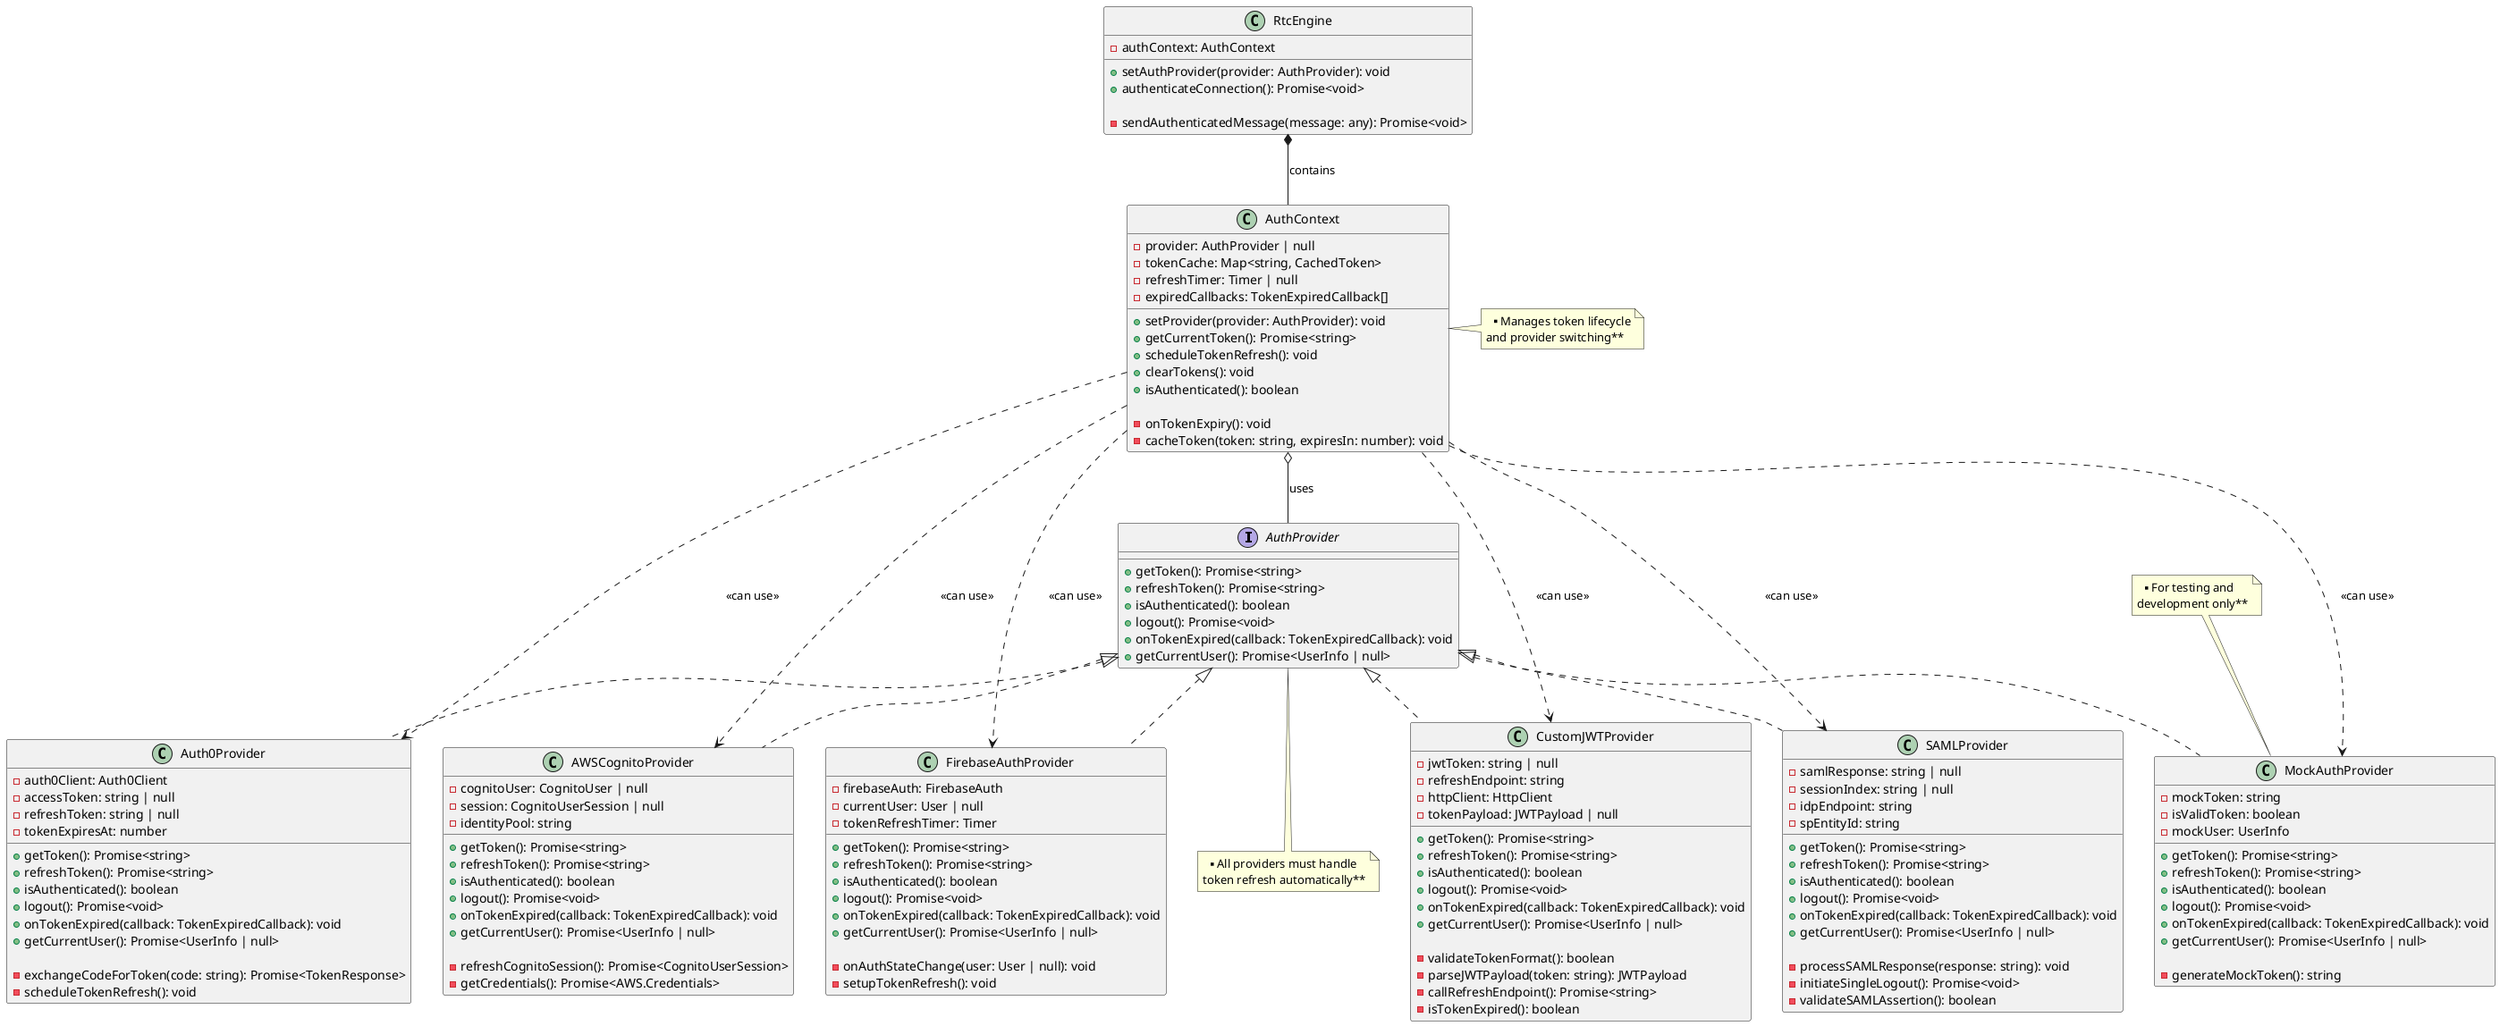 @startuml auth-provider
@startuml auth-provider
interface AuthProvider {
  +getToken(): Promise<string>
  +refreshToken(): Promise<string>
  +isAuthenticated(): boolean
  +logout(): Promise<void>
  +onTokenExpired(callback: TokenExpiredCallback): void
  +getCurrentUser(): Promise<UserInfo | null>
}

class FirebaseAuthProvider implements AuthProvider {
  -firebaseAuth: FirebaseAuth
  -currentUser: User | null
  -tokenRefreshTimer: Timer
  
  +getToken(): Promise<string>
  +refreshToken(): Promise<string>
  +isAuthenticated(): boolean
  +logout(): Promise<void>
  +onTokenExpired(callback: TokenExpiredCallback): void
  +getCurrentUser(): Promise<UserInfo | null>
  
  -onAuthStateChange(user: User | null): void
  -setupTokenRefresh(): void
}

class Auth0Provider implements AuthProvider {
  -auth0Client: Auth0Client
  -accessToken: string | null
  -refreshToken: string | null
  -tokenExpiresAt: number
  
  +getToken(): Promise<string>
  +refreshToken(): Promise<string>
  +isAuthenticated(): boolean
  +logout(): Promise<void>
  +onTokenExpired(callback: TokenExpiredCallback): void
  +getCurrentUser(): Promise<UserInfo | null>
  
  -exchangeCodeForToken(code: string): Promise<TokenResponse>
  -scheduleTokenRefresh(): void
}

class AWSCognitoProvider implements AuthProvider {
  -cognitoUser: CognitoUser | null
  -session: CognitoUserSession | null
  -identityPool: string
  
  +getToken(): Promise<string>
  +refreshToken(): Promise<string>
  +isAuthenticated(): boolean
  +logout(): Promise<void>
  +onTokenExpired(callback: TokenExpiredCallback): void
  +getCurrentUser(): Promise<UserInfo | null>
  
  -refreshCognitoSession(): Promise<CognitoUserSession>
  -getCredentials(): Promise<AWS.Credentials>
}

class CustomJWTProvider implements AuthProvider {
  -jwtToken: string | null
  -refreshEndpoint: string
  -httpClient: HttpClient
  -tokenPayload: JWTPayload | null
  
  +getToken(): Promise<string>
  +refreshToken(): Promise<string>
  +isAuthenticated(): boolean
  +logout(): Promise<void>
  +onTokenExpired(callback: TokenExpiredCallback): void
  +getCurrentUser(): Promise<UserInfo | null>
  
  -validateTokenFormat(): boolean
  -parseJWTPayload(token: string): JWTPayload
  -callRefreshEndpoint(): Promise<string>
  -isTokenExpired(): boolean
}

class SAMLProvider implements AuthProvider {
  -samlResponse: string | null
  -sessionIndex: string | null
  -idpEndpoint: string
  -spEntityId: string
  
  +getToken(): Promise<string>
  +refreshToken(): Promise<string>
  +isAuthenticated(): boolean
  +logout(): Promise<void>
  +onTokenExpired(callback: TokenExpiredCallback): void
  +getCurrentUser(): Promise<UserInfo | null>
  
  -processSAMLResponse(response: string): void
  -initiateSingleLogout(): Promise<void>
  -validateSAMLAssertion(): boolean
}

class MockAuthProvider implements AuthProvider {
  -mockToken: string
  -isValidToken: boolean
  -mockUser: UserInfo
  
  +getToken(): Promise<string>
  +refreshToken(): Promise<string>
  +isAuthenticated(): boolean
  +logout(): Promise<void>
  +onTokenExpired(callback: TokenExpiredCallback): void
  +getCurrentUser(): Promise<UserInfo | null>
  
  -generateMockToken(): string
}

class AuthContext {
  -provider: AuthProvider | null
  -tokenCache: Map<string, CachedToken>
  -refreshTimer: Timer | null
  -expiredCallbacks: TokenExpiredCallback[]
  
  +setProvider(provider: AuthProvider): void
  +getCurrentToken(): Promise<string>
  +scheduleTokenRefresh(): void
  +clearTokens(): void
  +isAuthenticated(): boolean
  
  -onTokenExpiry(): void
  -cacheToken(token: string, expiresIn: number): void
}

class RtcEngine {
  -authContext: AuthContext
  
  +setAuthProvider(provider: AuthProvider): void
  +authenticateConnection(): Promise<void>
  
  -sendAuthenticatedMessage(message: any): Promise<void>
}

' Relationships
AuthContext o-- AuthProvider : uses
RtcEngine *-- AuthContext : contains

' All provider implementations
AuthContext ..> FirebaseAuthProvider : <<can use>>
AuthContext ..> Auth0Provider : <<can use>>
AuthContext ..> AWSCognitoProvider : <<can use>>
AuthContext ..> CustomJWTProvider : <<can use>>
AuthContext ..> SAMLProvider : <<can use>>
AuthContext ..> MockAuthProvider : <<can use>>

note top of MockAuthProvider : **For testing and\ndevelopment only**
note bottom of AuthProvider : **All providers must handle\ntoken refresh automatically**
note right of AuthContext : **Manages token lifecycle\nand provider switching**
@enduml
